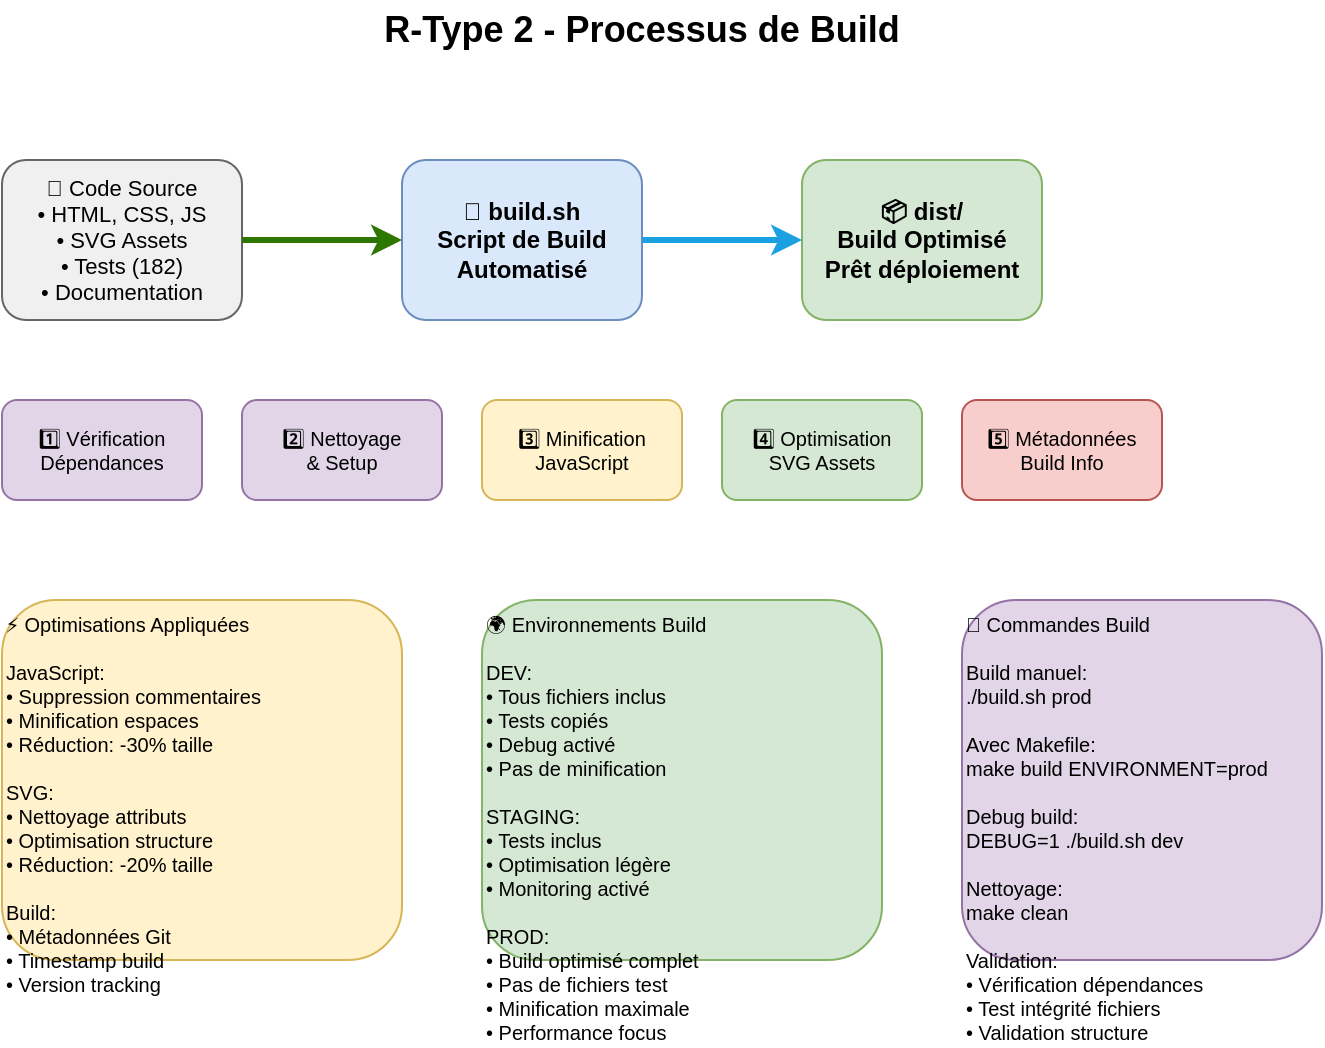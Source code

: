 <mxfile version="22.1.16" type="device">
  <diagram name="Processus Build" id="build">
    <mxGraphModel dx="1200" dy="800" grid="1" gridSize="10" guides="1" tooltips="1" connect="1" arrows="1" fold="1" page="1" pageScale="1" pageWidth="827" pageHeight="1169" math="0" shadow="0">
      <root>
        <mxCell id="0" />
        <mxCell id="1" parent="0" />
        
        <mxCell id="title" value="R-Type 2 - Processus de Build" style="text;html=1;strokeColor=none;fillColor=none;align=center;verticalAlign=middle;whiteSpace=wrap;rounded=0;fontSize=18;fontStyle=1;" vertex="1" parent="1">
          <mxGeometry x="200" y="40" width="400" height="30" as="geometry" />
        </mxCell>
        
        <mxCell id="source" value="📁 Code Source&#xa;• HTML, CSS, JS&#xa;• SVG Assets&#xa;• Tests (182)&#xa;• Documentation" style="rounded=1;whiteSpace=wrap;html=1;fillColor=#f0f0f0;strokeColor=#666666;fontSize=11;" vertex="1" parent="1">
          <mxGeometry x="80" y="120" width="120" height="80" as="geometry" />
        </mxCell>
        
        <mxCell id="build-script" value="🔨 build.sh&#xa;Script de Build&#xa;Automatisé" style="rounded=1;whiteSpace=wrap;html=1;fillColor=#dae8fc;strokeColor=#6c8ebf;fontSize=12;fontStyle=1;" vertex="1" parent="1">
          <mxGeometry x="280" y="120" width="120" height="80" as="geometry" />
        </mxCell>
        
        <mxCell id="dist" value="📦 dist/&#xa;Build Optimisé&#xa;Prêt déploiement" style="rounded=1;whiteSpace=wrap;html=1;fillColor=#d5e8d4;strokeColor=#82b366;fontSize=12;fontStyle=1;" vertex="1" parent="1">
          <mxGeometry x="480" y="120" width="120" height="80" as="geometry" />
        </mxCell>
        
        <mxCell id="step1" value="1️⃣ Vérification&#xa;Dépendances" style="rounded=1;whiteSpace=wrap;html=1;fillColor=#e1d5e7;strokeColor=#9673a6;fontSize=10;" vertex="1" parent="1">
          <mxGeometry x="80" y="240" width="100" height="50" as="geometry" />
        </mxCell>
        
        <mxCell id="step2" value="2️⃣ Nettoyage&#xa;&amp; Setup" style="rounded=1;whiteSpace=wrap;html=1;fillColor=#e1d5e7;strokeColor=#9673a6;fontSize=10;" vertex="1" parent="1">
          <mxGeometry x="200" y="240" width="100" height="50" as="geometry" />
        </mxCell>
        
        <mxCell id="step3" value="3️⃣ Minification&#xa;JavaScript" style="rounded=1;whiteSpace=wrap;html=1;fillColor=#fff2cc;strokeColor=#d6b656;fontSize=10;" vertex="1" parent="1">
          <mxGeometry x="320" y="240" width="100" height="50" as="geometry" />
        </mxCell>
        
        <mxCell id="step4" value="4️⃣ Optimisation&#xa;SVG Assets" style="rounded=1;whiteSpace=wrap;html=1;fillColor=#d5e8d4;strokeColor=#82b366;fontSize=10;" vertex="1" parent="1">
          <mxGeometry x="440" y="240" width="100" height="50" as="geometry" />
        </mxCell>
        
        <mxCell id="step5" value="5️⃣ Métadonnées&#xa;Build Info" style="rounded=1;whiteSpace=wrap;html=1;fillColor=#f8cecc;strokeColor=#b85450;fontSize=10;" vertex="1" parent="1">
          <mxGeometry x="560" y="240" width="100" height="50" as="geometry" />
        </mxCell>
        
        <mxCell id="flow1" style="edgeStyle=orthogonalEdgeStyle;rounded=0;orthogonalLoop=1;jettySize=auto;html=1;exitX=1;exitY=0.5;exitDx=0;exitDy=0;entryX=0;entryY=0.5;entryDx=0;entryDy=0;strokeWidth=3;strokeColor=#2D7600;" edge="1" parent="1" source="source" target="build-script">
          <mxGeometry relative="1" as="geometry" />
        </mxCell>
        
        <mxCell id="flow2" style="edgeStyle=orthogonalEdgeStyle;rounded=0;orthogonalLoop=1;jettySize=auto;html=1;exitX=1;exitY=0.5;exitDx=0;exitDy=0;entryX=0;entryY=0.5;entryDx=0;entryDy=0;strokeWidth=3;strokeColor=#1BA1E2;" edge="1" parent="1" source="build-script" target="dist">
          <mxGeometry relative="1" as="geometry" />
        </mxCell>
        
        <mxCell id="optimizations" value="⚡ Optimisations Appliquées&#xa;&#xa;JavaScript:&#xa;• Suppression commentaires&#xa;• Minification espaces&#xa;• Réduction: -30% taille&#xa;&#xa;SVG:&#xa;• Nettoyage attributs&#xa;• Optimisation structure&#xa;• Réduction: -20% taille&#xa;&#xa;Build:&#xa;• Métadonnées Git&#xa;• Timestamp build&#xa;• Version tracking" style="text;html=1;strokeColor=#d6b656;fillColor=#fff2cc;align=left;verticalAlign=top;whiteSpace=wrap;rounded=1;fontSize=10;" vertex="1" parent="1">
          <mxGeometry x="80" y="340" width="200" height="180" as="geometry" />
        </mxCell>
        
        <mxCell id="environments" value="🌍 Environnements Build&#xa;&#xa;DEV:&#xa;• Tous fichiers inclus&#xa;• Tests copiés&#xa;• Debug activé&#xa;• Pas de minification&#xa;&#xa;STAGING:&#xa;• Tests inclus&#xa;• Optimisation légère&#xa;• Monitoring activé&#xa;&#xa;PROD:&#xa;• Build optimisé complet&#xa;• Pas de fichiers test&#xa;• Minification maximale&#xa;• Performance focus" style="text;html=1;strokeColor=#82b366;fillColor=#d5e8d4;align=left;verticalAlign=top;whiteSpace=wrap;rounded=1;fontSize=10;" vertex="1" parent="1">
          <mxGeometry x="320" y="340" width="200" height="180" as="geometry" />
        </mxCell>
        
        <mxCell id="commands" value="🔧 Commandes Build&#xa;&#xa;Build manuel:&#xa;./build.sh prod&#xa;&#xa;Avec Makefile:&#xa;make build ENVIRONMENT=prod&#xa;&#xa;Debug build:&#xa;DEBUG=1 ./build.sh dev&#xa;&#xa;Nettoyage:&#xa;make clean&#xa;&#xa;Validation:&#xa;• Vérification dépendances&#xa;• Test intégrité fichiers&#xa;• Validation structure" style="text;html=1;strokeColor=#9673a6;fillColor=#e1d5e7;align=left;verticalAlign=top;whiteSpace=wrap;rounded=1;fontSize=10;" vertex="1" parent="1">
          <mxGeometry x="560" y="340" width="180" height="180" as="geometry" />
        </mxCell>
      </root>
    </mxGraphModel>
  </diagram>
</mxfile>
